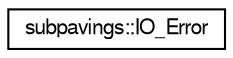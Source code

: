 digraph G
{
  edge [fontname="FreeSans",fontsize="10",labelfontname="FreeSans",labelfontsize="10"];
  node [fontname="FreeSans",fontsize="10",shape=record];
  rankdir="LR";
  Node1 [label="subpavings::IO_Error",height=0.2,width=0.4,color="black", fillcolor="white", style="filled",URL="$classsubpavings_1_1IO__Error.shtml"];
}
